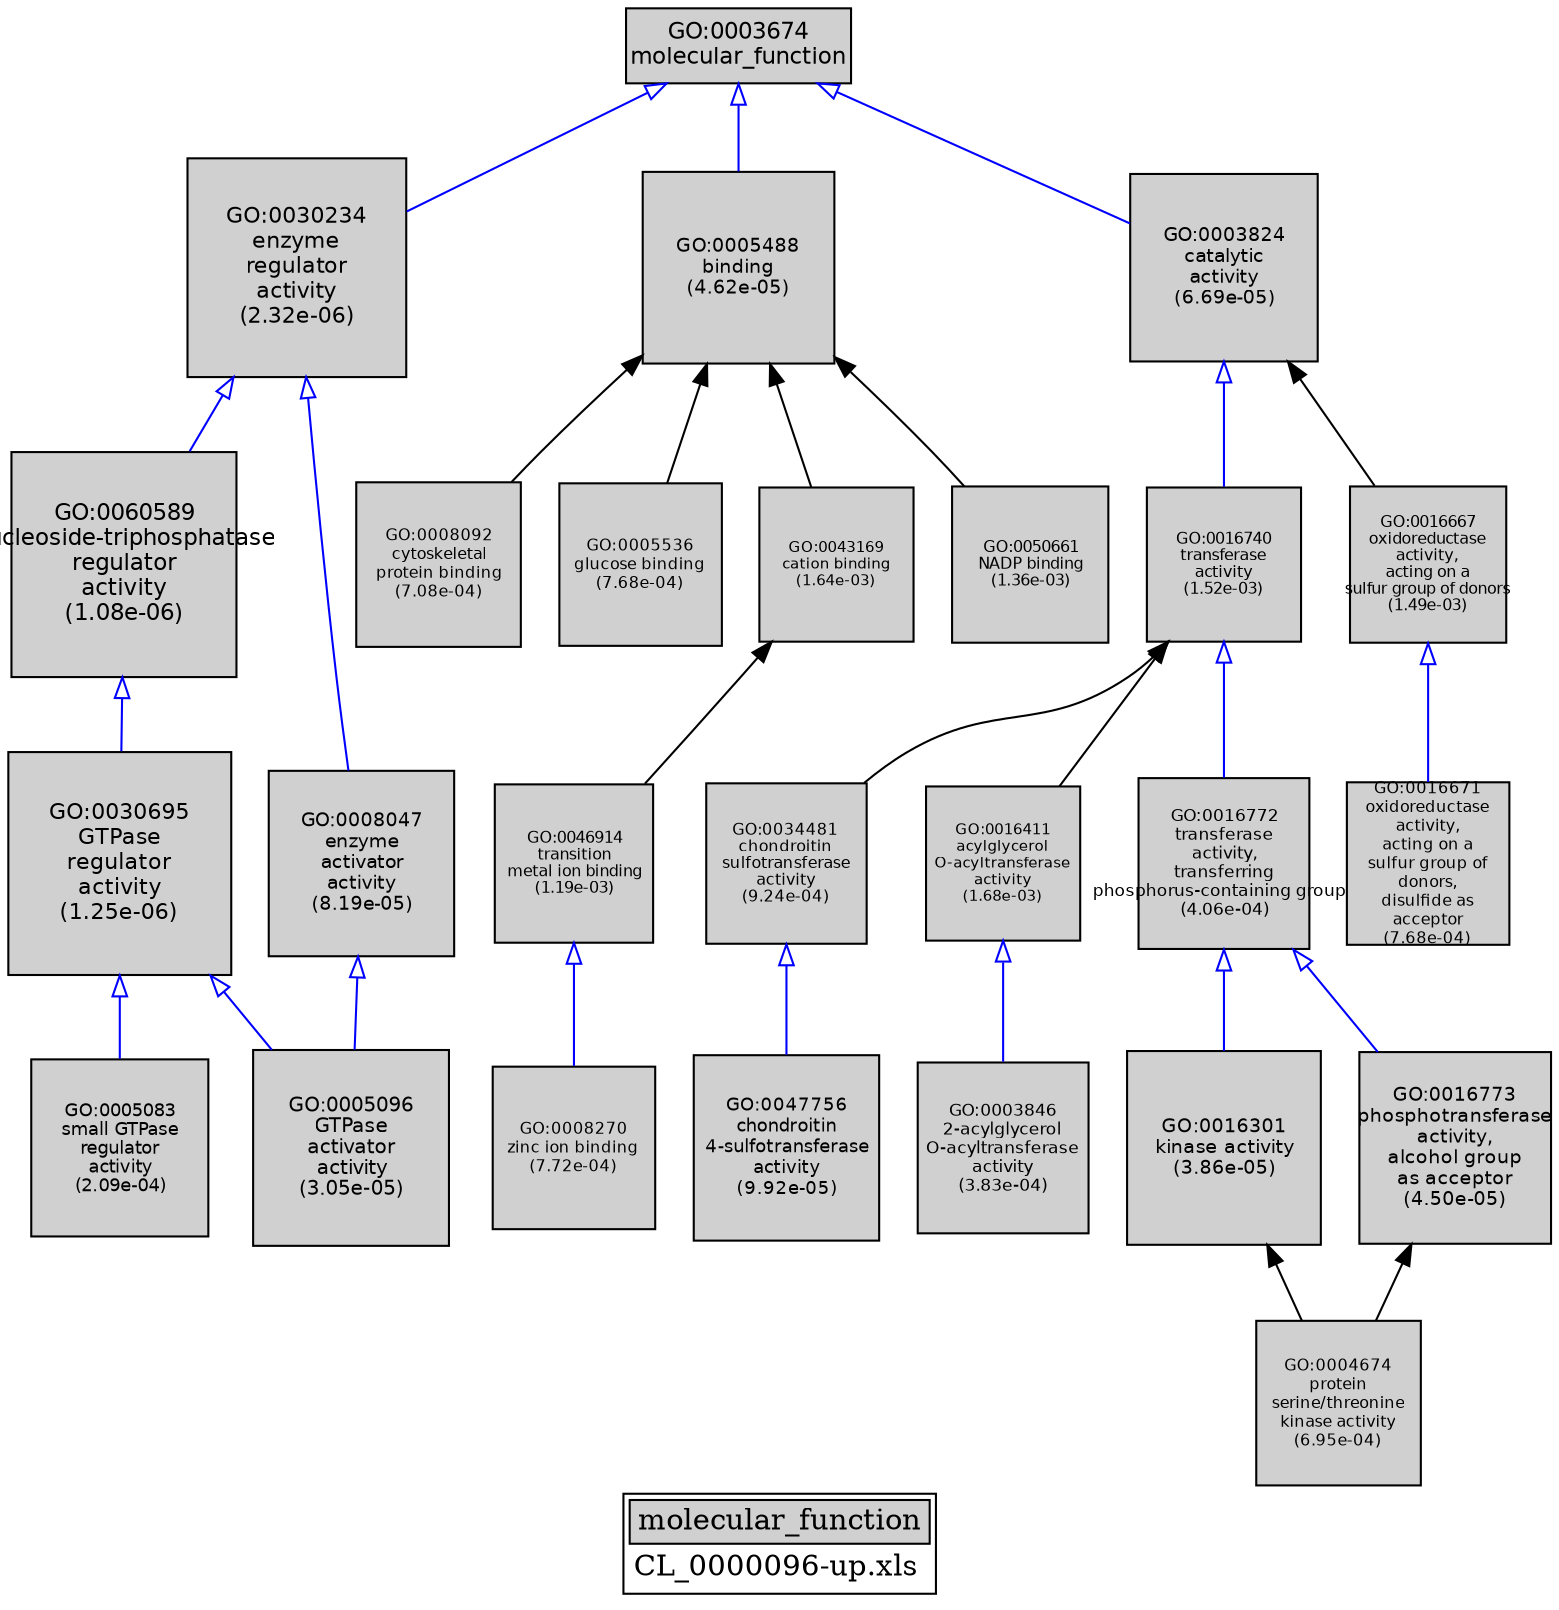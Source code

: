 digraph "molecular_function" {
graph [ bgcolor = "#FFFFFF", label = <<TABLE COLOR="black" BGCOLOR="white"><TR><TD COLSPAN="2" BGCOLOR="#D0D0D0"><FONT COLOR="black">molecular_function</FONT></TD></TR><TR><TD BORDER="0">CL_0000096-up.xls</TD></TR></TABLE>> ];
node [ fontname = "Helvetica" ];

subgraph "nodes" {

node [ style = "filled", fixedsize = "true", width = 1, shape = "box", fontsize = 9, fillcolor = "#D0D0D0", fontcolor = "black", color = "black" ];

"GO:0016740" [ URL = "#GO:0016740", label = <<TABLE BORDER="0"><TR><TD>GO:0016740<BR/>transferase<BR/>activity<BR/>(1.52e-03)</TD></TR></TABLE>>, width = 1.03339943733, shape = "box", fontsize = 7.44047594874, height = 1.03339943733 ];
"GO:0030234" [ URL = "#GO:0030234", label = <<TABLE BORDER="0"><TR><TD>GO:0030234<BR/>enzyme<BR/>regulator<BR/>activity<BR/>(2.32e-06)</TD></TR></TABLE>>, width = 1.45772591024, shape = "box", fontsize = 10.4956265538, height = 1.45772591024 ];
"GO:0034481" [ URL = "#GO:0034481", label = <<TABLE BORDER="0"><TR><TD>GO:0034481<BR/>chondroitin<BR/>sulfotransferase<BR/>activity<BR/>(9.24e-04)</TD></TR></TABLE>>, width = 1.0719661723, shape = "box", fontsize = 7.71815644054, height = 1.0719661723 ];
"GO:0005488" [ URL = "#GO:0005488", label = <<TABLE BORDER="0"><TR><TD>GO:0005488<BR/>binding<BR/>(4.62e-05)</TD></TR></TABLE>>, width = 1.27971653451, shape = "box", fontsize = 9.21395904846, height = 1.27971653451 ];
"GO:0046914" [ URL = "#GO:0046914", label = <<TABLE BORDER="0"><TR><TD>GO:0046914<BR/>transition<BR/>metal ion binding<BR/>(1.19e-03)</TD></TR></TABLE>>, width = 1.05229416928, shape = "box", fontsize = 7.57651801882, height = 1.05229416928 ];
"GO:0016667" [ URL = "#GO:0016667", label = <<TABLE BORDER="0"><TR><TD>GO:0016667<BR/>oxidoreductase<BR/>activity,<BR/>acting on a<BR/>sulfur group of donors<BR/>(1.49e-03)</TD></TR></TABLE>>, width = 1.03503191199, shape = "box", fontsize = 7.45222976631, height = 1.03503191199 ];
"GO:0008092" [ URL = "#GO:0008092", label = <<TABLE BORDER="0"><TR><TD>GO:0008092<BR/>cytoskeletal<BR/>protein binding<BR/>(7.08e-04)</TD></TR></TABLE>>, width = 1.09208877134, shape = "box", fontsize = 7.86303915367, height = 1.09208877134 ];
"GO:0003824" [ URL = "#GO:0003824", label = <<TABLE BORDER="0"><TR><TD>GO:0003824<BR/>catalytic<BR/>activity<BR/>(6.69e-05)</TD></TR></TABLE>>, width = 1.25591862277, shape = "box", fontsize = 9.04261408394, height = 1.25591862277 ];
"GO:0005096" [ URL = "#GO:0005096", label = <<TABLE BORDER="0"><TR><TD>GO:0005096<BR/>GTPase<BR/>activator<BR/>activity<BR/>(3.05e-05)</TD></TR></TABLE>>, width = 1.30583609101, shape = "box", fontsize = 9.4020198553, height = 1.30583609101 ];
"GO:0030695" [ URL = "#GO:0030695", label = <<TABLE BORDER="0"><TR><TD>GO:0030695<BR/>GTPase<BR/>regulator<BR/>activity<BR/>(1.25e-06)</TD></TR></TABLE>>, width = 1.49209322841, shape = "box", fontsize = 10.7430712446, height = 1.49209322841 ];
"GO:0005536" [ URL = "#GO:0005536", label = <<TABLE BORDER="0"><TR><TD>GO:0005536<BR/>glucose binding<BR/>(7.68e-04)</TD></TR></TABLE>>, width = 1.08597072686, shape = "box", fontsize = 7.8189892334, height = 1.08597072686 ];
"GO:0016411" [ URL = "#GO:0016411", label = <<TABLE BORDER="0"><TR><TD>GO:0016411<BR/>acylglycerol<BR/>O-acyltransferase<BR/>activity<BR/>(1.68e-03)</TD></TR></TABLE>>, width = 1.02550193186, shape = "box", fontsize = 7.3836139094, height = 1.02550193186 ];
"GO:0016301" [ URL = "#GO:0016301", label = <<TABLE BORDER="0"><TR><TD>GO:0016301<BR/>kinase activity<BR/>(3.86e-05)</TD></TR></TABLE>>, width = 1.29100231616, shape = "box", fontsize = 9.29521667635, height = 1.29100231616 ];
"GO:0004674" [ URL = "#GO:0004674", label = <<TABLE BORDER="0"><TR><TD>GO:0004674<BR/>protein<BR/>serine/threonine<BR/>kinase activity<BR/>(6.95e-04)</TD></TR></TABLE>>, width = 1.0934069636, shape = "box", fontsize = 7.87253013795, height = 1.0934069636 ];
"GO:0016772" [ URL = "#GO:0016772", label = <<TABLE BORDER="0"><TR><TD>GO:0016772<BR/>transferase<BR/>activity,<BR/>transferring<BR/>phosphorus-containing groups<BR/>(4.06e-04)</TD></TR></TABLE>>, width = 1.13278725894, shape = "box", fontsize = 8.15606826436, height = 1.13278725894 ];
"GO:0043169" [ URL = "#GO:0043169", label = <<TABLE BORDER="0"><TR><TD>GO:0043169<BR/>cation binding<BR/>(1.64e-03)</TD></TR></TABLE>>, width = 1.02750243246, shape = "box", fontsize = 7.39801751373, height = 1.02750243246 ];
"GO:0005083" [ URL = "#GO:0005083", label = <<TABLE BORDER="0"><TR><TD>GO:0005083<BR/>small GTPase<BR/>regulator<BR/>activity<BR/>(2.09e-04)</TD></TR></TABLE>>, width = 1.17957015322, shape = "box", fontsize = 8.49290510317, height = 1.17957015322 ];
"GO:0003674" [ URL = "#GO:0003674", label = <<TABLE BORDER="0"><TR><TD>GO:0003674<BR/>molecular_function</TD></TR></TABLE>>, width = 1.5, shape = "box", fontsize = 10.8 ];
"GO:0060589" [ URL = "#GO:0060589", label = <<TABLE BORDER="0"><TR><TD>GO:0060589<BR/>nucleoside-triphosphatase<BR/>regulator<BR/>activity<BR/>(1.08e-06)</TD></TR></TABLE>>, width = 1.5, shape = "box", fontsize = 10.8, height = 1.5 ];
"GO:0047756" [ URL = "#GO:0047756", label = <<TABLE BORDER="0"><TR><TD>GO:0047756<BR/>chondroitin<BR/>4-sulfotransferase<BR/>activity<BR/>(9.92e-05)</TD></TR></TABLE>>, width = 1.23006406175, shape = "box", fontsize = 8.85646124457, height = 1.23006406175 ];
"GO:0016671" [ URL = "#GO:0016671", label = <<TABLE BORDER="0"><TR><TD>GO:0016671<BR/>oxidoreductase<BR/>activity,<BR/>acting on a<BR/>sulfur group of<BR/>donors,<BR/>disulfide as<BR/>acceptor<BR/>(7.68e-04)</TD></TR></TABLE>>, width = 1.08597072686, shape = "box", fontsize = 7.8189892334, height = 1.08597072686 ];
"GO:0050661" [ URL = "#GO:0050661", label = <<TABLE BORDER="0"><TR><TD>GO:0050661<BR/>NADP binding<BR/>(1.36e-03)</TD></TR></TABLE>>, width = 1.04220781668, shape = "box", fontsize = 7.50389628011, height = 1.04220781668 ];
"GO:0008047" [ URL = "#GO:0008047", label = <<TABLE BORDER="0"><TR><TD>GO:0008047<BR/>enzyme<BR/>activator<BR/>activity<BR/>(8.19e-05)</TD></TR></TABLE>>, width = 1.24269938813, shape = "box", fontsize = 8.94743559454, height = 1.24269938813 ];
"GO:0016773" [ URL = "#GO:0016773", label = <<TABLE BORDER="0"><TR><TD>GO:0016773<BR/>phosphotransferase<BR/>activity,<BR/>alcohol group<BR/>as acceptor<BR/>(4.50e-05)</TD></TR></TABLE>>, width = 1.28129732045, shape = "box", fontsize = 9.22534070725, height = 1.28129732045 ];
"GO:0003846" [ URL = "#GO:0003846", label = <<TABLE BORDER="0"><TR><TD>GO:0003846<BR/>2-acylglycerol<BR/>O-acyltransferase<BR/>activity<BR/>(3.83e-04)</TD></TR></TABLE>>, width = 1.13700305407, shape = "box", fontsize = 8.18642198931, height = 1.13700305407 ];
"GO:0008270" [ URL = "#GO:0008270", label = <<TABLE BORDER="0"><TR><TD>GO:0008270<BR/>zinc ion binding<BR/>(7.72e-04)</TD></TR></TABLE>>, width = 1.08559341352, shape = "box", fontsize = 7.81627257732, height = 1.08559341352 ];
}
subgraph "edges" {


edge [ dir = "back", weight = 1 ];
subgraph "regulates" {


edge [ color = "cyan", arrowtail = "none" ];
subgraph "positive" {


edge [ color = "green", arrowtail = "vee" ];
}
subgraph "negative" {


edge [ color = "red", arrowtail = "tee" ];
}
}
subgraph "part_of" {


edge [ color = "purple", arrowtail = "diamond", weight = 2.5 ];
}
subgraph "is_a" {


edge [ color = "blue", arrowtail = "empty", weight = 5.0 ];
"GO:0016772" -> "GO:0016301";
"GO:0016740" -> "GO:0016772";
"GO:0030234" -> "GO:0008047";
"GO:0003824" -> "GO:0016740";
"GO:0003674" -> "GO:0003824";
"GO:0003674" -> "GO:0030234";
"GO:0030695" -> "GO:0005096";
"GO:0008047" -> "GO:0005096";
"GO:0060589" -> "GO:0030695";
"GO:0016772" -> "GO:0016773";
"GO:0034481" -> "GO:0047756";
"GO:0046914" -> "GO:0008270";
"GO:0016411" -> "GO:0003846";
"GO:0030234" -> "GO:0060589";
"GO:0030695" -> "GO:0005083";
"GO:0016667" -> "GO:0016671";
"GO:0003674" -> "GO:0005488";
}
"GO:0005488" -> "GO:0008092";
"GO:0016773" -> "GO:0004674";
"GO:0005488" -> "GO:0005536";
"GO:0043169" -> "GO:0046914";
"GO:0016740" -> "GO:0016411";
"GO:0016301" -> "GO:0004674";
"GO:0003824" -> "GO:0016667";
"GO:0005488" -> "GO:0050661";
"GO:0005488" -> "GO:0043169";
"GO:0016740" -> "GO:0034481";
}
}
